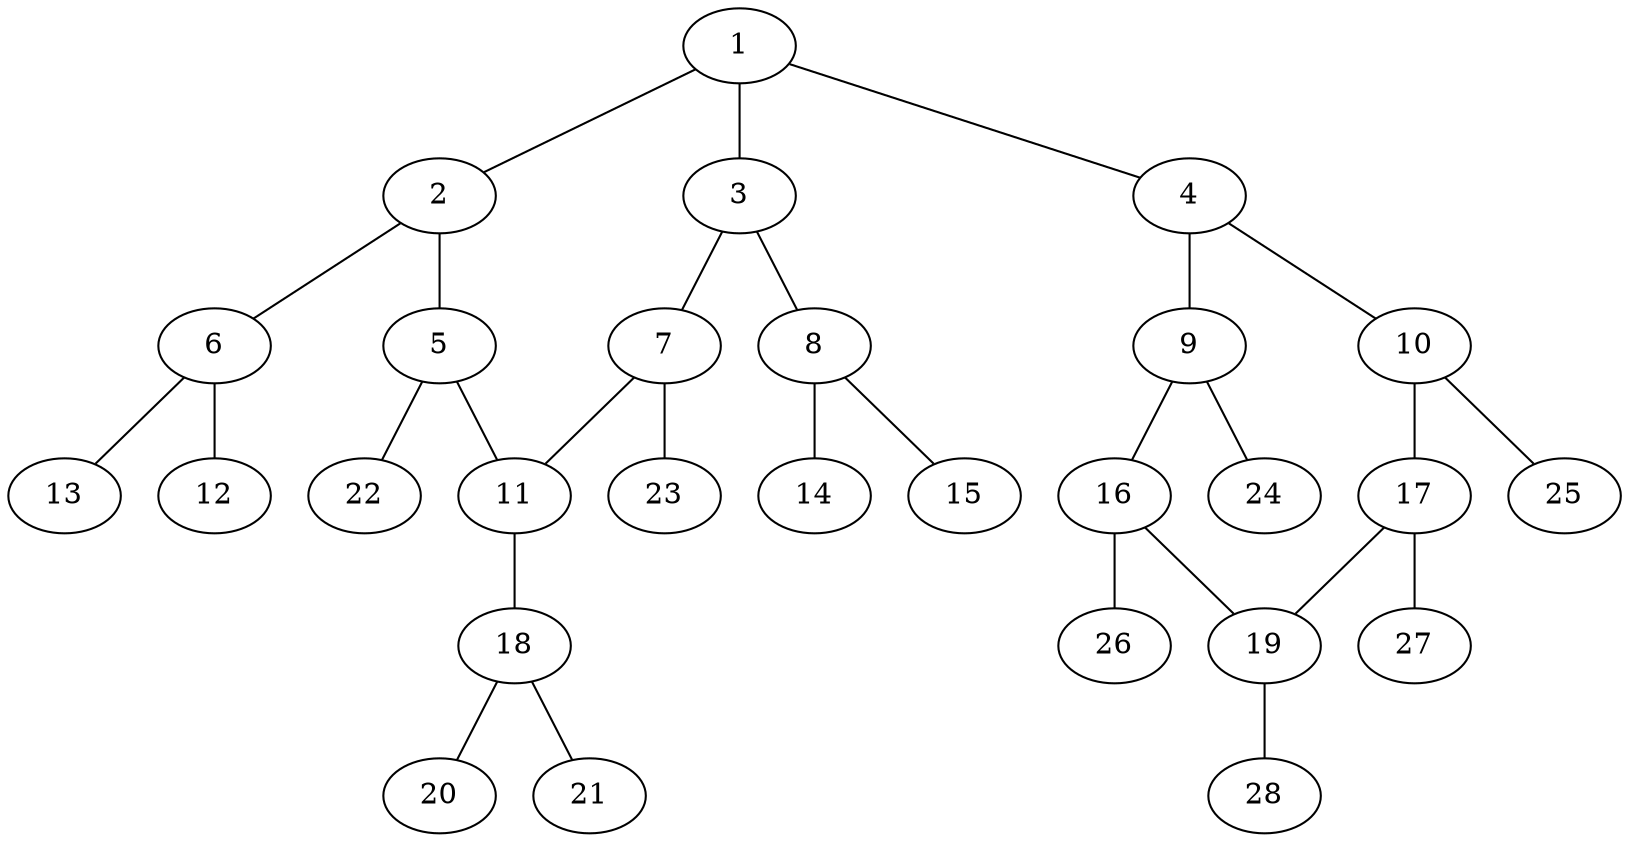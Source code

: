 graph molecule_3379 {
	1	 [chem=C];
	2	 [chem=C];
	1 -- 2	 [valence=2];
	3	 [chem=C];
	1 -- 3	 [valence=1];
	4	 [chem=C];
	1 -- 4	 [valence=1];
	5	 [chem=C];
	2 -- 5	 [valence=1];
	6	 [chem=N];
	2 -- 6	 [valence=1];
	7	 [chem=C];
	3 -- 7	 [valence=2];
	8	 [chem=N];
	3 -- 8	 [valence=1];
	9	 [chem=C];
	4 -- 9	 [valence=1];
	10	 [chem=C];
	4 -- 10	 [valence=2];
	11	 [chem=C];
	5 -- 11	 [valence=2];
	22	 [chem=H];
	5 -- 22	 [valence=1];
	12	 [chem=O];
	6 -- 12	 [valence=2];
	13	 [chem=O];
	6 -- 13	 [valence=1];
	7 -- 11	 [valence=1];
	23	 [chem=H];
	7 -- 23	 [valence=1];
	14	 [chem=O];
	8 -- 14	 [valence=2];
	15	 [chem=O];
	8 -- 15	 [valence=1];
	16	 [chem=C];
	9 -- 16	 [valence=2];
	24	 [chem=H];
	9 -- 24	 [valence=1];
	17	 [chem=C];
	10 -- 17	 [valence=1];
	25	 [chem=H];
	10 -- 25	 [valence=1];
	18	 [chem=N];
	11 -- 18	 [valence=1];
	19	 [chem=C];
	16 -- 19	 [valence=1];
	26	 [chem=H];
	16 -- 26	 [valence=1];
	17 -- 19	 [valence=2];
	27	 [chem=H];
	17 -- 27	 [valence=1];
	20	 [chem=O];
	18 -- 20	 [valence=2];
	21	 [chem=O];
	18 -- 21	 [valence=1];
	28	 [chem=H];
	19 -- 28	 [valence=1];
}
